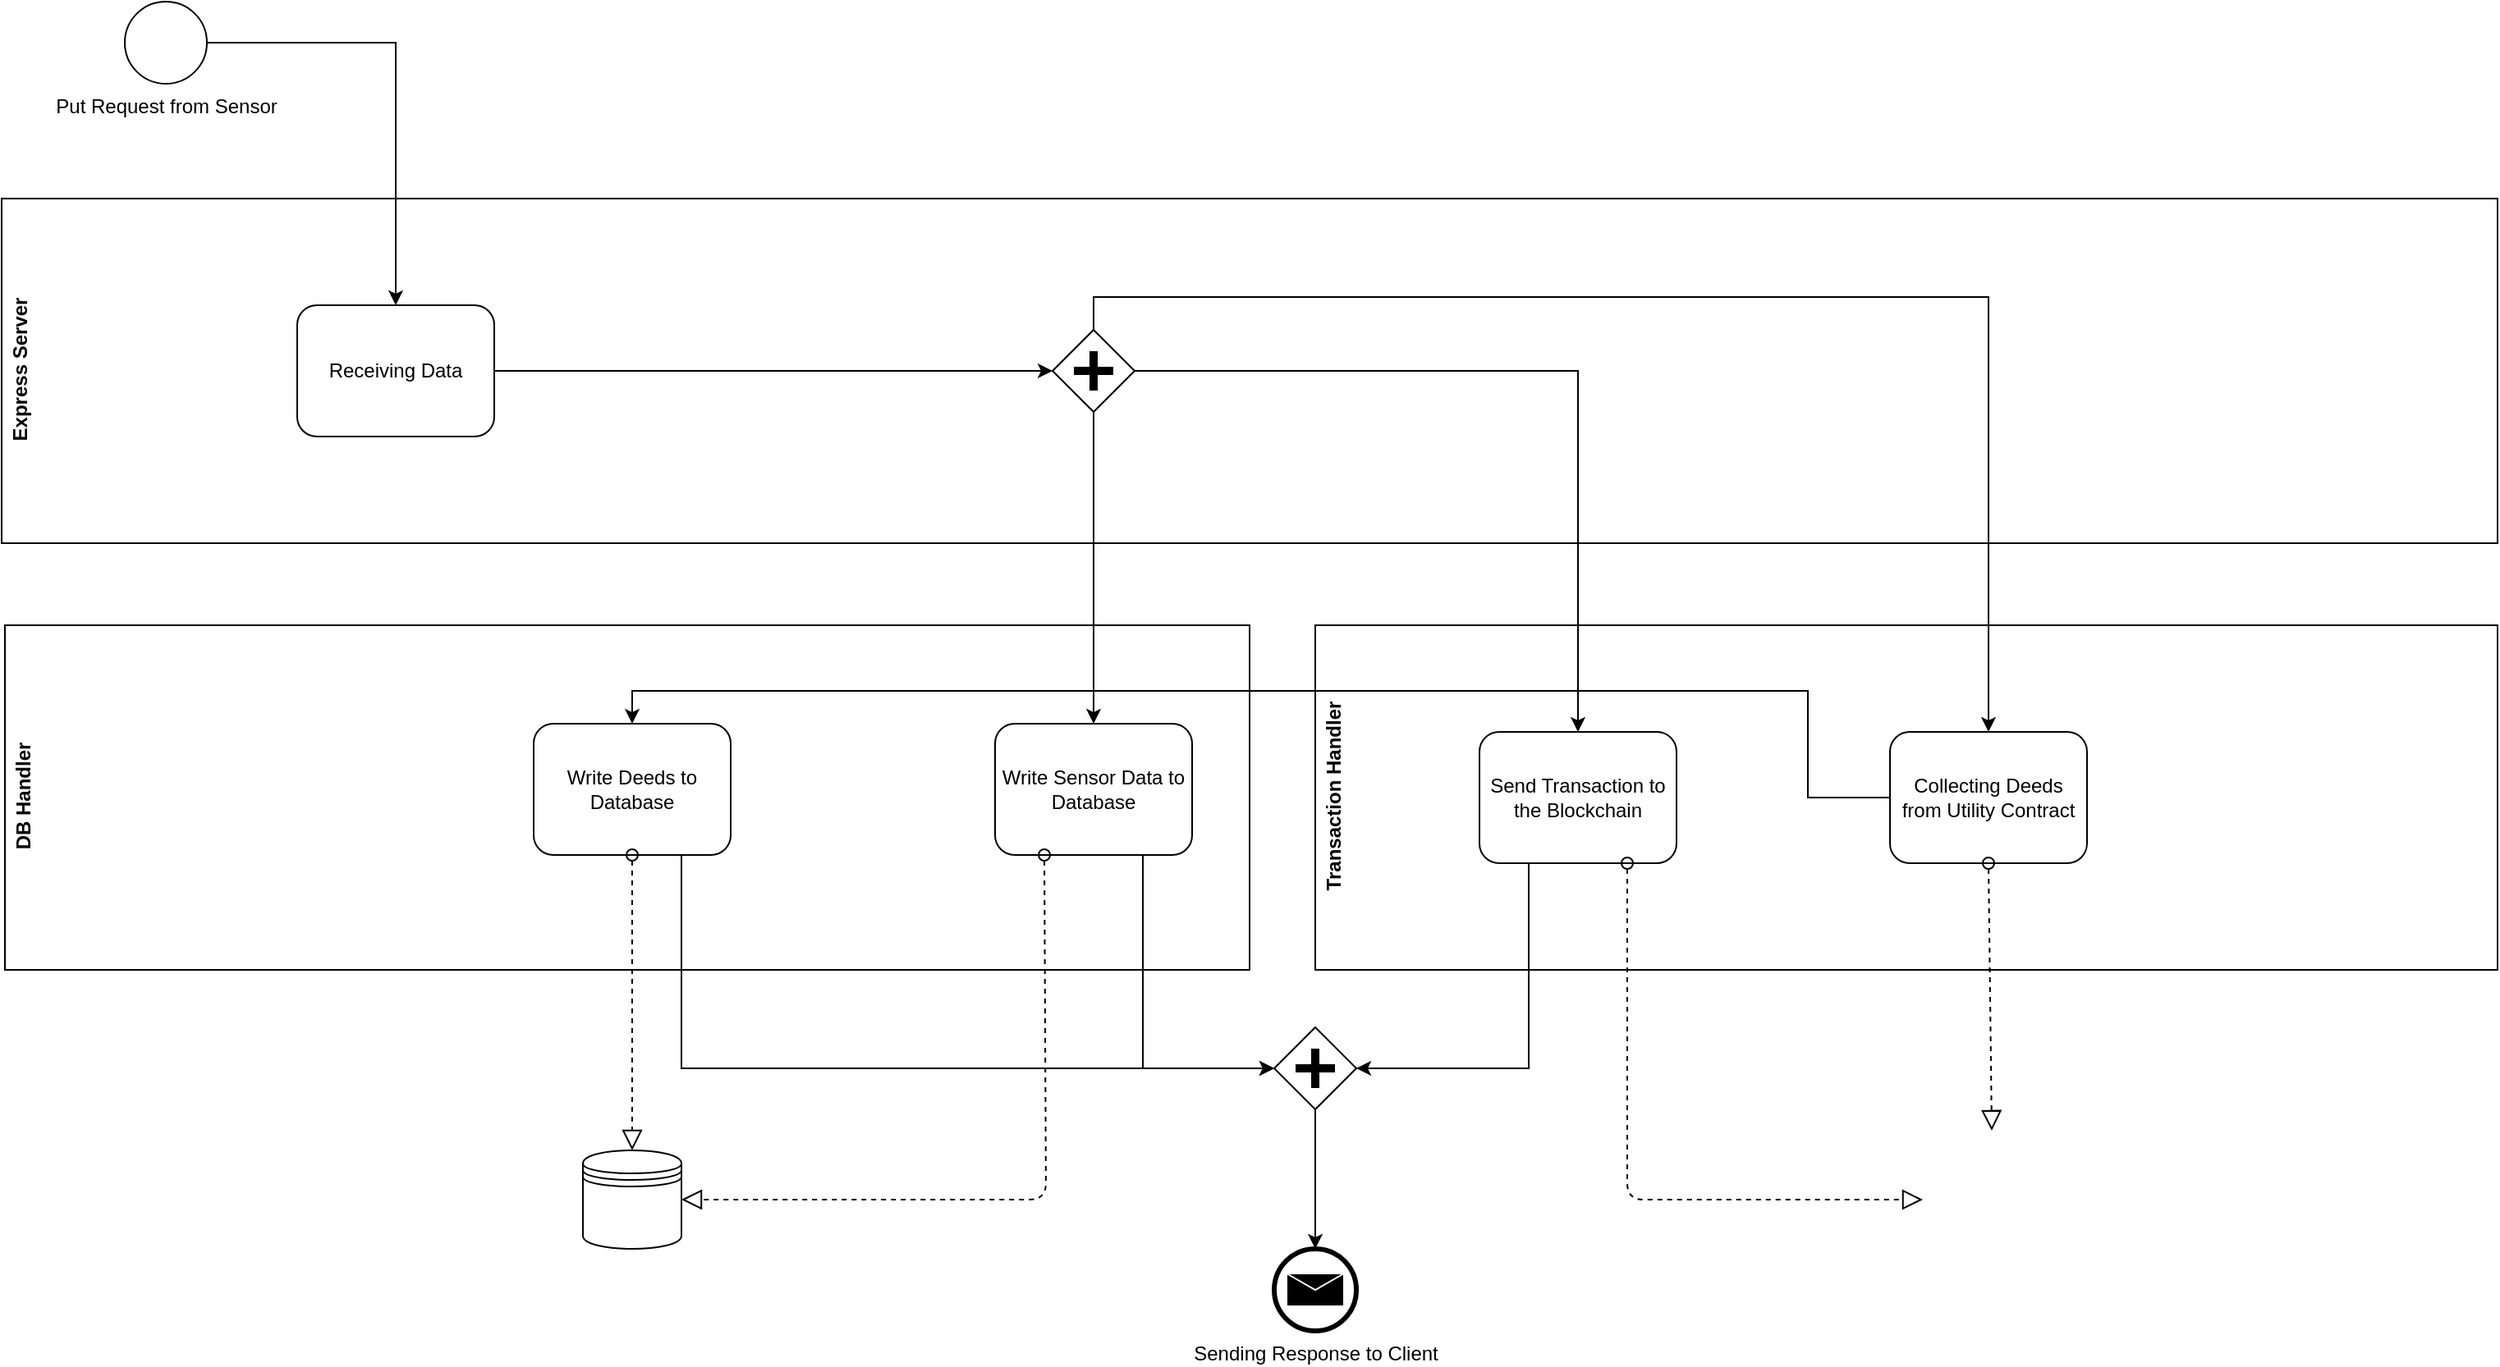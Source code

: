 <mxfile type="device" version="10.6.7"><diagram id="2a216829-ef6e-dabb-86c1-c78162f3ba2b" name="Page-1"><mxGraphModel grid="1" shadow="0" math="0" background="#ffffff" pageHeight="1100" pageWidth="850" pageScale="1" page="1" fold="1" arrows="1" connect="1" tooltips="1" guides="1" gridSize="10" dy="1046" dx="1649"><root><mxCell id="0"/><mxCell id="1" parent="0"/><mxCell id="BaJDluss5pkXkWjTrUum-5" value="" parent="1" target="BaJDluss5pkXkWjTrUum-1" source="7a84cebc1def654-1" edge="1" style="edgeStyle=orthogonalEdgeStyle;rounded=0;orthogonalLoop=1;jettySize=auto;html=1;entryX=0.5;entryY=0;entryDx=0;entryDy=0;"><mxGeometry as="geometry" relative="1"/></mxCell><mxCell id="7a84cebc1def654-1" value="Put Request from Sensor" parent="1" style="shape=mxgraph.bpmn.shape;html=1;verticalLabelPosition=bottom;labelBackgroundColor=#ffffff;verticalAlign=top;perimeter=ellipsePerimeter;outline=standard;symbol=general;" vertex="1"><mxGeometry as="geometry" height="50" width="50" y="280" x="115"/></mxCell><mxCell id="BaJDluss5pkXkWjTrUum-2" value="&lt;div&gt;Express Server&lt;/div&gt;" parent="1" style="swimlane;html=1;horizontal=0;swimlaneLine=0;startSize=23;" vertex="1"><mxGeometry as="geometry" height="210" width="1520" y="400" x="40"/></mxCell><mxCell id="BaJDluss5pkXkWjTrUum-7" value="" parent="BaJDluss5pkXkWjTrUum-2" target="BaJDluss5pkXkWjTrUum-10" source="BaJDluss5pkXkWjTrUum-1" edge="1" style="edgeStyle=orthogonalEdgeStyle;rounded=0;orthogonalLoop=1;jettySize=auto;html=1;entryX=0;entryY=0.5;entryDx=0;entryDy=0;"><mxGeometry as="geometry" relative="1"><mxPoint as="targetPoint" y="130" x="600"/></mxGeometry></mxCell><mxCell id="BaJDluss5pkXkWjTrUum-1" value="Receiving Data" parent="BaJDluss5pkXkWjTrUum-2" style="shape=ext;rounded=1;html=1;whiteSpace=wrap;" vertex="1"><mxGeometry as="geometry" height="80" width="120" y="65" x="180"/></mxCell><mxCell id="BaJDluss5pkXkWjTrUum-10" value="" parent="BaJDluss5pkXkWjTrUum-2" style="shape=mxgraph.bpmn.shape;html=1;verticalLabelPosition=bottom;labelBackgroundColor=#ffffff;verticalAlign=top;align=center;perimeter=rhombusPerimeter;background=gateway;outlineConnect=0;outline=none;symbol=parallelGw;" vertex="1"><mxGeometry as="geometry" height="50" width="50" y="80" x="640"/></mxCell><mxCell id="BaJDluss5pkXkWjTrUum-3" value="Transaction Handler" parent="1" style="swimlane;html=1;horizontal=0;swimlaneLine=0;" vertex="1"><mxGeometry as="geometry" height="210" width="720" y="660" x="840"/></mxCell><mxCell id="BaJDluss5pkXkWjTrUum-15" value="Send Transaction to the Blockchain" parent="BaJDluss5pkXkWjTrUum-3" style="shape=ext;rounded=1;html=1;whiteSpace=wrap;" vertex="1"><mxGeometry as="geometry" height="80" width="120" y="65" x="100"/></mxCell><mxCell id="WHqzj-_omDw8I-L9sB7R-1" value="Collecting Deeds from Utility Contract&lt;br&gt;" parent="BaJDluss5pkXkWjTrUum-3" style="shape=ext;rounded=1;html=1;whiteSpace=wrap;" vertex="1"><mxGeometry as="geometry" height="80" width="120" y="65" x="350"/></mxCell><mxCell id="BaJDluss5pkXkWjTrUum-4" value="&lt;div&gt;DB Handler&lt;/div&gt;" parent="1" style="swimlane;html=1;horizontal=0;swimlaneLine=0;" vertex="1"><mxGeometry as="geometry" height="210" width="758" y="660" x="42"/></mxCell><mxCell id="BaJDluss5pkXkWjTrUum-12" value="Write Sensor Data to Database" parent="BaJDluss5pkXkWjTrUum-4" style="shape=ext;rounded=1;html=1;whiteSpace=wrap;" vertex="1"><mxGeometry as="geometry" height="80" width="120" y="60" x="603"/></mxCell><mxCell id="WHqzj-_omDw8I-L9sB7R-5" value="Write Deeds to Database&lt;br&gt;" parent="BaJDluss5pkXkWjTrUum-4" style="shape=ext;rounded=1;html=1;whiteSpace=wrap;" vertex="1"><mxGeometry as="geometry" height="80" width="120" y="60" x="322"/></mxCell><mxCell id="BaJDluss5pkXkWjTrUum-13" value="" parent="1" style="shape=datastore;whiteSpace=wrap;html=1;" vertex="1"><mxGeometry as="geometry" height="60" width="60" y="980" x="394"/></mxCell><mxCell id="BaJDluss5pkXkWjTrUum-14" parent="1" target="BaJDluss5pkXkWjTrUum-12" source="BaJDluss5pkXkWjTrUum-10" edge="1" style="edgeStyle=orthogonalEdgeStyle;rounded=0;orthogonalLoop=1;jettySize=auto;html=1;exitX=0.5;exitY=1;exitDx=0;exitDy=0;entryX=0.5;entryY=0;entryDx=0;entryDy=0;"><mxGeometry as="geometry" relative="1"/></mxCell><mxCell id="BaJDluss5pkXkWjTrUum-16" parent="1" target="BaJDluss5pkXkWjTrUum-15" source="BaJDluss5pkXkWjTrUum-10" edge="1" style="edgeStyle=orthogonalEdgeStyle;rounded=0;orthogonalLoop=1;jettySize=auto;html=1;exitX=1;exitY=0.5;exitDx=0;exitDy=0;entryX=0.5;entryY=0;entryDx=0;entryDy=0;"><mxGeometry as="geometry" relative="1"/></mxCell><mxCell id="BaJDluss5pkXkWjTrUum-17" value="" parent="1" target="BaJDluss5pkXkWjTrUum-13" source="BaJDluss5pkXkWjTrUum-12" edge="1" style="startArrow=oval;startFill=0;startSize=7;endArrow=block;endFill=0;endSize=10;dashed=1;html=1;exitX=0.25;exitY=1;exitDx=0;exitDy=0;entryX=1;entryY=0.5;entryDx=0;entryDy=0;"><mxGeometry as="geometry" relative="1" width="100"><mxPoint as="sourcePoint" y="1060" x="40"/><mxPoint as="targetPoint" y="1060" x="140"/><Array as="points"><mxPoint y="1010" x="676"/></Array></mxGeometry></mxCell><mxCell id="BaJDluss5pkXkWjTrUum-25" parent="1" target="WHqzj-_omDw8I-L9sB7R-9" source="BaJDluss5pkXkWjTrUum-18" edge="1" style="edgeStyle=orthogonalEdgeStyle;rounded=0;orthogonalLoop=1;jettySize=auto;html=1;exitX=0.5;exitY=1;exitDx=0;exitDy=0;entryX=0.5;entryY=0;entryDx=0;entryDy=0;"><mxGeometry as="geometry" relative="1"><mxPoint as="targetPoint" y="1029.714" x="839.571"/></mxGeometry></mxCell><mxCell id="BaJDluss5pkXkWjTrUum-18" value="" parent="1" style="shape=mxgraph.bpmn.shape;html=1;verticalLabelPosition=bottom;labelBackgroundColor=#ffffff;verticalAlign=top;align=center;perimeter=rhombusPerimeter;background=gateway;outlineConnect=0;outline=none;symbol=parallelGw;" vertex="1"><mxGeometry as="geometry" height="50" width="50" y="905" x="815"/></mxCell><mxCell id="BaJDluss5pkXkWjTrUum-19" parent="1" target="BaJDluss5pkXkWjTrUum-18" source="BaJDluss5pkXkWjTrUum-15" edge="1" style="edgeStyle=orthogonalEdgeStyle;rounded=0;orthogonalLoop=1;jettySize=auto;html=1;exitX=0.25;exitY=1;exitDx=0;exitDy=0;entryX=1;entryY=0.5;entryDx=0;entryDy=0;"><mxGeometry as="geometry" relative="1"/></mxCell><mxCell id="BaJDluss5pkXkWjTrUum-20" parent="1" target="BaJDluss5pkXkWjTrUum-18" source="BaJDluss5pkXkWjTrUum-12" edge="1" style="edgeStyle=orthogonalEdgeStyle;rounded=0;orthogonalLoop=1;jettySize=auto;html=1;exitX=0.75;exitY=1;exitDx=0;exitDy=0;entryX=0;entryY=0.5;entryDx=0;entryDy=0;"><mxGeometry as="geometry" relative="1"/></mxCell><mxCell id="BaJDluss5pkXkWjTrUum-27" value="" parent="1" style="shape=image;html=1;verticalAlign=top;verticalLabelPosition=bottom;labelBackgroundColor=#ffffff;imageAspect=0;aspect=fixed;image=https://cdn3.iconfinder.com/data/icons/popular-cryptocurrencies/80/Cryptocurrency_token_coin_v3-01-128.png" vertex="1"><mxGeometry as="geometry" height="84" width="84" y="968" x="1210"/></mxCell><mxCell id="BaJDluss5pkXkWjTrUum-28" value="" parent="1" target="BaJDluss5pkXkWjTrUum-27" source="BaJDluss5pkXkWjTrUum-15" edge="1" style="startArrow=oval;startFill=0;startSize=7;endArrow=block;endFill=0;endSize=10;dashed=1;html=1;exitX=0.75;exitY=1;exitDx=0;exitDy=0;entryX=0;entryY=0.5;entryDx=0;entryDy=0;"><mxGeometry as="geometry" relative="1" width="100"><mxPoint as="sourcePoint" y="980" x="1060"/><mxPoint as="targetPoint" y="980" x="1160"/><Array as="points"><mxPoint y="1010" x="1030"/></Array></mxGeometry></mxCell><mxCell id="WHqzj-_omDw8I-L9sB7R-3" parent="1" target="WHqzj-_omDw8I-L9sB7R-1" source="BaJDluss5pkXkWjTrUum-10" edge="1" style="edgeStyle=orthogonalEdgeStyle;rounded=0;orthogonalLoop=1;jettySize=auto;html=1;exitX=0.5;exitY=0;exitDx=0;exitDy=0;entryX=0.5;entryY=0;entryDx=0;entryDy=0;"><mxGeometry as="geometry" relative="1"/></mxCell><mxCell id="WHqzj-_omDw8I-L9sB7R-4" value="" parent="1" target="BaJDluss5pkXkWjTrUum-27" source="WHqzj-_omDw8I-L9sB7R-1" edge="1" style="startArrow=oval;startFill=0;startSize=7;endArrow=block;endFill=0;endSize=10;dashed=1;html=1;exitX=0.5;exitY=1;exitDx=0;exitDy=0;entryX=0.5;entryY=0;entryDx=0;entryDy=0;"><mxGeometry as="geometry" relative="1" width="100"><mxPoint as="sourcePoint" y="830" x="1210"/><mxPoint as="targetPoint" y="830" x="1310"/></mxGeometry></mxCell><mxCell id="WHqzj-_omDw8I-L9sB7R-6" value="" parent="1" target="BaJDluss5pkXkWjTrUum-13" source="WHqzj-_omDw8I-L9sB7R-5" edge="1" style="startArrow=oval;startFill=0;startSize=7;endArrow=block;endFill=0;endSize=10;dashed=1;html=1;exitX=0.5;exitY=1;exitDx=0;exitDy=0;entryX=0.5;entryY=0;entryDx=0;entryDy=0;"><mxGeometry as="geometry" relative="1" width="100"><mxPoint as="sourcePoint" y="920" x="430"/><mxPoint as="targetPoint" y="920" x="530"/></mxGeometry></mxCell><mxCell id="WHqzj-_omDw8I-L9sB7R-7" parent="1" target="BaJDluss5pkXkWjTrUum-18" source="WHqzj-_omDw8I-L9sB7R-5" edge="1" style="edgeStyle=orthogonalEdgeStyle;rounded=0;orthogonalLoop=1;jettySize=auto;html=1;exitX=0.75;exitY=1;exitDx=0;exitDy=0;entryX=0;entryY=0.5;entryDx=0;entryDy=0;"><mxGeometry as="geometry" relative="1"/></mxCell><mxCell id="WHqzj-_omDw8I-L9sB7R-8" parent="1" target="WHqzj-_omDw8I-L9sB7R-5" source="WHqzj-_omDw8I-L9sB7R-1" edge="1" style="edgeStyle=orthogonalEdgeStyle;rounded=0;orthogonalLoop=1;jettySize=auto;html=1;exitX=0;exitY=0.5;exitDx=0;exitDy=0;entryX=0.5;entryY=0;entryDx=0;entryDy=0;"><mxGeometry as="geometry" relative="1"><Array as="points"><mxPoint y="765" x="1140"/><mxPoint y="700" x="1140"/><mxPoint y="700" x="424"/></Array></mxGeometry></mxCell><mxCell id="WHqzj-_omDw8I-L9sB7R-9" value="Sending Response to Client" parent="1" style="shape=mxgraph.bpmn.shape;html=1;verticalLabelPosition=bottom;labelBackgroundColor=#ffffff;verticalAlign=top;align=center;perimeter=ellipsePerimeter;outlineConnect=0;outline=end;symbol=message;" vertex="1"><mxGeometry as="geometry" height="50" width="50" y="1040" x="815"/></mxCell></root></mxGraphModel></diagram></mxfile>